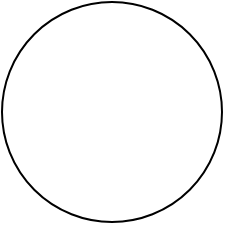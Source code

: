 <mxfile version="21.0.8" type="github"><diagram name="Page-1" id="2zioo83s16DX7Tl0C2Zv"><mxGraphModel dx="1434" dy="884" grid="1" gridSize="10" guides="1" tooltips="1" connect="1" arrows="1" fold="1" page="1" pageScale="1" pageWidth="4681" pageHeight="3300" math="0" shadow="0"><root><mxCell id="0"/><mxCell id="1" parent="0"/><mxCell id="spqjBXjRPcfDL1lCGIjQ-1" value="" style="ellipse;whiteSpace=wrap;html=1;aspect=fixed;" vertex="1" parent="1"><mxGeometry x="70" y="270" width="110" height="110" as="geometry"/></mxCell></root></mxGraphModel></diagram></mxfile>